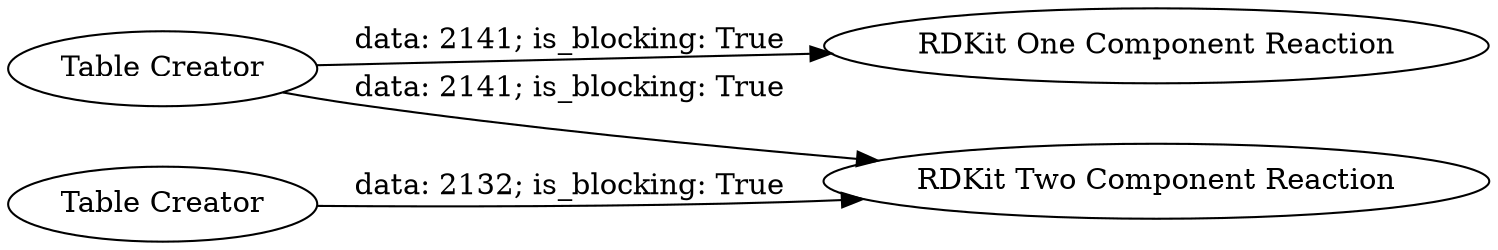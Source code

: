 digraph {
	"5737044674889626939_3" [label="Table Creator"]
	"5737044674889626939_4" [label="Table Creator"]
	"5737044674889626939_2" [label="RDKit One Component Reaction"]
	"5737044674889626939_5" [label="RDKit Two Component Reaction"]
	"5737044674889626939_4" -> "5737044674889626939_5" [label="data: 2132; is_blocking: True"]
	"5737044674889626939_3" -> "5737044674889626939_2" [label="data: 2141; is_blocking: True"]
	"5737044674889626939_3" -> "5737044674889626939_5" [label="data: 2141; is_blocking: True"]
	rankdir=LR
}
